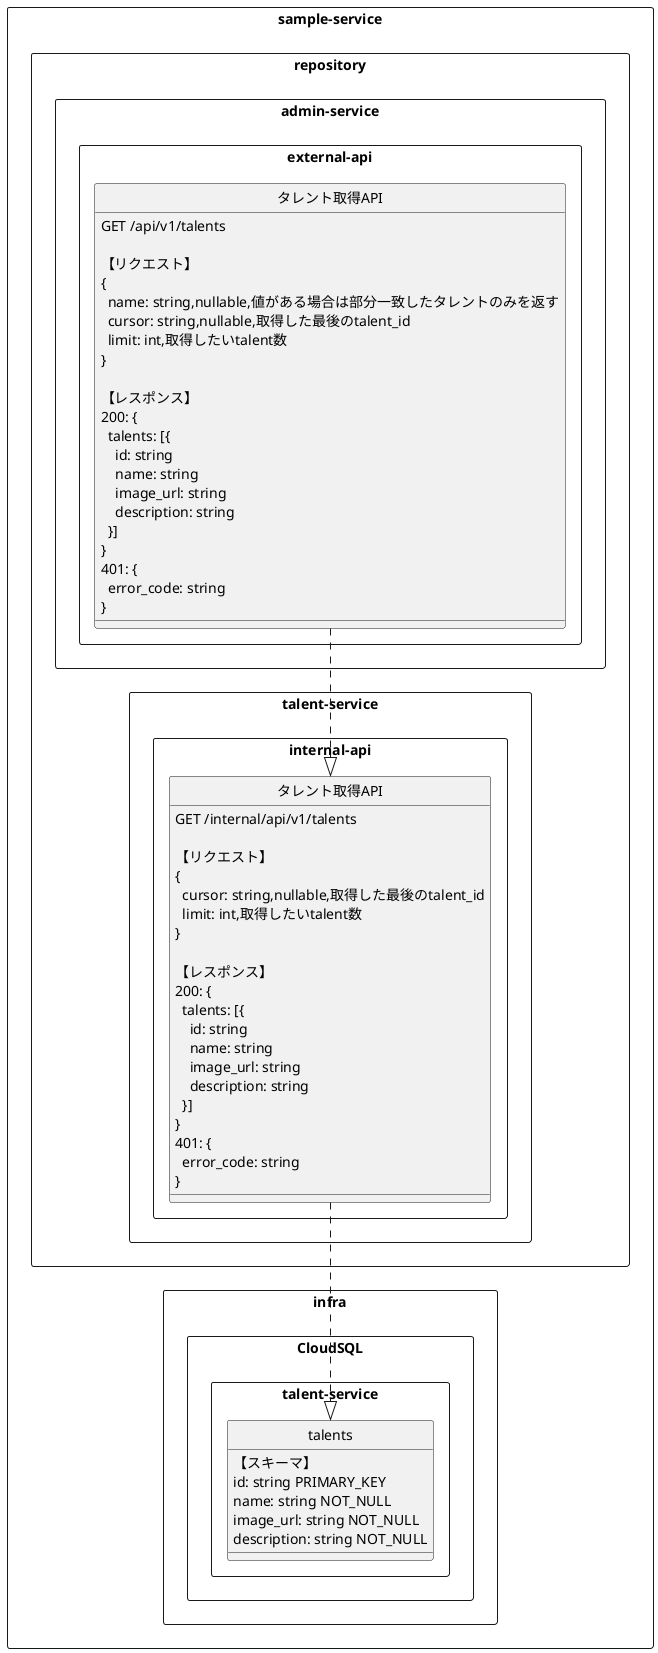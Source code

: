 @startuml
hide circle
rectangle "sample-service" as sample-service {
    rectangle "infra" as sample-service/infra {
        rectangle "CloudSQL" as sample-service/infra/CloudSQL {
            rectangle "talent-service" as sample-service/infra/CloudSQL/talent-service {
                class "talents" as sample-service/infra/CloudSQL/talent-service/talents {
                    【スキーマ】\nid: string PRIMARY_KEY\nname: string NOT_NULL\nimage_url: string NOT_NULL\ndescription: string NOT_NULL 
                }
            }
        }
    }
    rectangle "repository" as sample-service/repository {
        rectangle "admin-service" as sample-service/repository/admin-service {
            rectangle "external-api" as sample-service/repository/admin-service/external-api {
                class "タレント取得API" as sample-service/repository/admin-service/external-api/タレント取得API {
                    GET /api/v1/talents\n\n【リクエスト】\n{\n  name: string,nullable,値がある場合は部分一致したタレントのみを返す\n  cursor: string,nullable,取得した最後のtalent_id\n  limit: int,取得したいtalent数\n}\n\n【レスポンス】\n200: {\n  talents: [{\n    id: string\n    name: string\n    image_url: string\n    description: string\n  }]\n}\n401: {\n  error_code: string\n}
                }
            }
        }
        rectangle "talent-service" as sample-service/repository/talent-service {
            rectangle "internal-api" as sample-service/repository/talent-service/internal-api {
                class "タレント取得API" as sample-service/repository/talent-service/internal-api/タレント取得API {
                    GET /internal/api/v1/talents\n\n【リクエスト】\n{\n  cursor: string,nullable,取得した最後のtalent_id\n  limit: int,取得したいtalent数\n}\n\n【レスポンス】\n200: {\n  talents: [{\n    id: string\n    name: string\n    image_url: string\n    description: string\n  }]\n}\n401: {\n  error_code: string\n}
                }
            }
        }
    }
}
"sample-service/repository/admin-service/external-api/タレント取得API" ..|> "sample-service/repository/talent-service/internal-api/タレント取得API"
"sample-service/repository/talent-service/internal-api/タレント取得API" ..|> "sample-service/infra/CloudSQL/talent-service/talents"
@enduml
